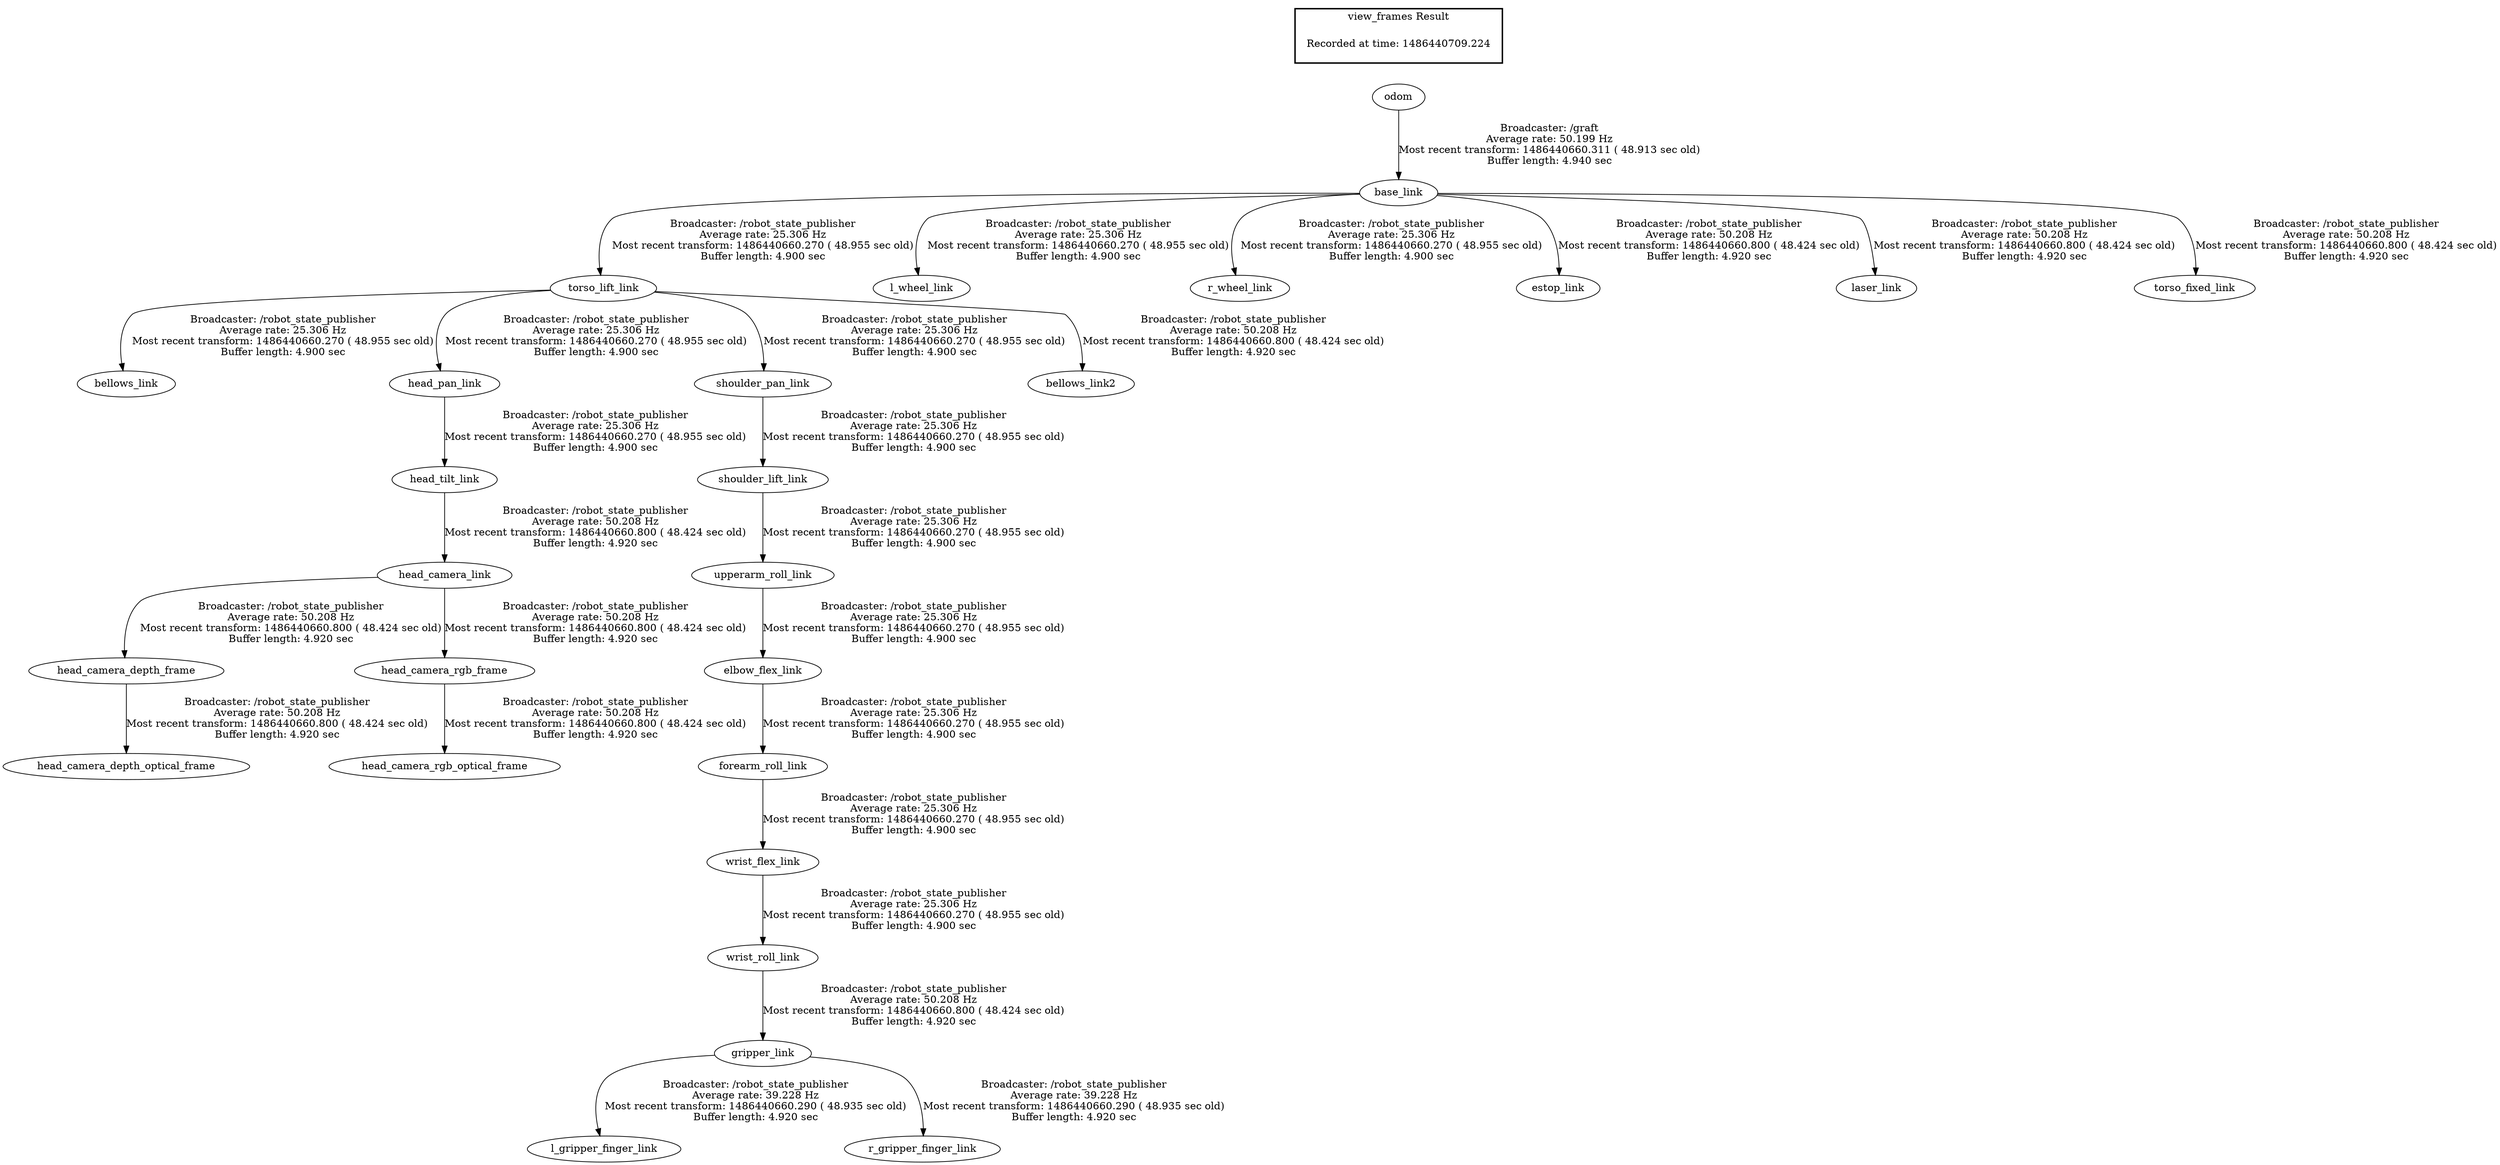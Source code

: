 digraph G {
"gripper_link" -> "l_gripper_finger_link"[label="Broadcaster: /robot_state_publisher\nAverage rate: 39.228 Hz\nMost recent transform: 1486440660.290 ( 48.935 sec old)\nBuffer length: 4.920 sec\n"];
"wrist_roll_link" -> "gripper_link"[label="Broadcaster: /robot_state_publisher\nAverage rate: 50.208 Hz\nMost recent transform: 1486440660.800 ( 48.424 sec old)\nBuffer length: 4.920 sec\n"];
"gripper_link" -> "r_gripper_finger_link"[label="Broadcaster: /robot_state_publisher\nAverage rate: 39.228 Hz\nMost recent transform: 1486440660.290 ( 48.935 sec old)\nBuffer length: 4.920 sec\n"];
"odom" -> "base_link"[label="Broadcaster: /graft\nAverage rate: 50.199 Hz\nMost recent transform: 1486440660.311 ( 48.913 sec old)\nBuffer length: 4.940 sec\n"];
"torso_lift_link" -> "bellows_link"[label="Broadcaster: /robot_state_publisher\nAverage rate: 25.306 Hz\nMost recent transform: 1486440660.270 ( 48.955 sec old)\nBuffer length: 4.900 sec\n"];
"base_link" -> "torso_lift_link"[label="Broadcaster: /robot_state_publisher\nAverage rate: 25.306 Hz\nMost recent transform: 1486440660.270 ( 48.955 sec old)\nBuffer length: 4.900 sec\n"];
"upperarm_roll_link" -> "elbow_flex_link"[label="Broadcaster: /robot_state_publisher\nAverage rate: 25.306 Hz\nMost recent transform: 1486440660.270 ( 48.955 sec old)\nBuffer length: 4.900 sec\n"];
"shoulder_lift_link" -> "upperarm_roll_link"[label="Broadcaster: /robot_state_publisher\nAverage rate: 25.306 Hz\nMost recent transform: 1486440660.270 ( 48.955 sec old)\nBuffer length: 4.900 sec\n"];
"elbow_flex_link" -> "forearm_roll_link"[label="Broadcaster: /robot_state_publisher\nAverage rate: 25.306 Hz\nMost recent transform: 1486440660.270 ( 48.955 sec old)\nBuffer length: 4.900 sec\n"];
"torso_lift_link" -> "head_pan_link"[label="Broadcaster: /robot_state_publisher\nAverage rate: 25.306 Hz\nMost recent transform: 1486440660.270 ( 48.955 sec old)\nBuffer length: 4.900 sec\n"];
"head_pan_link" -> "head_tilt_link"[label="Broadcaster: /robot_state_publisher\nAverage rate: 25.306 Hz\nMost recent transform: 1486440660.270 ( 48.955 sec old)\nBuffer length: 4.900 sec\n"];
"base_link" -> "l_wheel_link"[label="Broadcaster: /robot_state_publisher\nAverage rate: 25.306 Hz\nMost recent transform: 1486440660.270 ( 48.955 sec old)\nBuffer length: 4.900 sec\n"];
"base_link" -> "r_wheel_link"[label="Broadcaster: /robot_state_publisher\nAverage rate: 25.306 Hz\nMost recent transform: 1486440660.270 ( 48.955 sec old)\nBuffer length: 4.900 sec\n"];
"shoulder_pan_link" -> "shoulder_lift_link"[label="Broadcaster: /robot_state_publisher\nAverage rate: 25.306 Hz\nMost recent transform: 1486440660.270 ( 48.955 sec old)\nBuffer length: 4.900 sec\n"];
"torso_lift_link" -> "shoulder_pan_link"[label="Broadcaster: /robot_state_publisher\nAverage rate: 25.306 Hz\nMost recent transform: 1486440660.270 ( 48.955 sec old)\nBuffer length: 4.900 sec\n"];
"forearm_roll_link" -> "wrist_flex_link"[label="Broadcaster: /robot_state_publisher\nAverage rate: 25.306 Hz\nMost recent transform: 1486440660.270 ( 48.955 sec old)\nBuffer length: 4.900 sec\n"];
"wrist_flex_link" -> "wrist_roll_link"[label="Broadcaster: /robot_state_publisher\nAverage rate: 25.306 Hz\nMost recent transform: 1486440660.270 ( 48.955 sec old)\nBuffer length: 4.900 sec\n"];
"torso_lift_link" -> "bellows_link2"[label="Broadcaster: /robot_state_publisher\nAverage rate: 50.208 Hz\nMost recent transform: 1486440660.800 ( 48.424 sec old)\nBuffer length: 4.920 sec\n"];
"base_link" -> "estop_link"[label="Broadcaster: /robot_state_publisher\nAverage rate: 50.208 Hz\nMost recent transform: 1486440660.800 ( 48.424 sec old)\nBuffer length: 4.920 sec\n"];
"head_camera_link" -> "head_camera_depth_frame"[label="Broadcaster: /robot_state_publisher\nAverage rate: 50.208 Hz\nMost recent transform: 1486440660.800 ( 48.424 sec old)\nBuffer length: 4.920 sec\n"];
"head_tilt_link" -> "head_camera_link"[label="Broadcaster: /robot_state_publisher\nAverage rate: 50.208 Hz\nMost recent transform: 1486440660.800 ( 48.424 sec old)\nBuffer length: 4.920 sec\n"];
"head_camera_depth_frame" -> "head_camera_depth_optical_frame"[label="Broadcaster: /robot_state_publisher\nAverage rate: 50.208 Hz\nMost recent transform: 1486440660.800 ( 48.424 sec old)\nBuffer length: 4.920 sec\n"];
"head_camera_link" -> "head_camera_rgb_frame"[label="Broadcaster: /robot_state_publisher\nAverage rate: 50.208 Hz\nMost recent transform: 1486440660.800 ( 48.424 sec old)\nBuffer length: 4.920 sec\n"];
"head_camera_rgb_frame" -> "head_camera_rgb_optical_frame"[label="Broadcaster: /robot_state_publisher\nAverage rate: 50.208 Hz\nMost recent transform: 1486440660.800 ( 48.424 sec old)\nBuffer length: 4.920 sec\n"];
"base_link" -> "laser_link"[label="Broadcaster: /robot_state_publisher\nAverage rate: 50.208 Hz\nMost recent transform: 1486440660.800 ( 48.424 sec old)\nBuffer length: 4.920 sec\n"];
"base_link" -> "torso_fixed_link"[label="Broadcaster: /robot_state_publisher\nAverage rate: 50.208 Hz\nMost recent transform: 1486440660.800 ( 48.424 sec old)\nBuffer length: 4.920 sec\n"];
edge [style=invis];
 subgraph cluster_legend { style=bold; color=black; label ="view_frames Result";
"Recorded at time: 1486440709.224"[ shape=plaintext ] ;
 }->"odom";
}